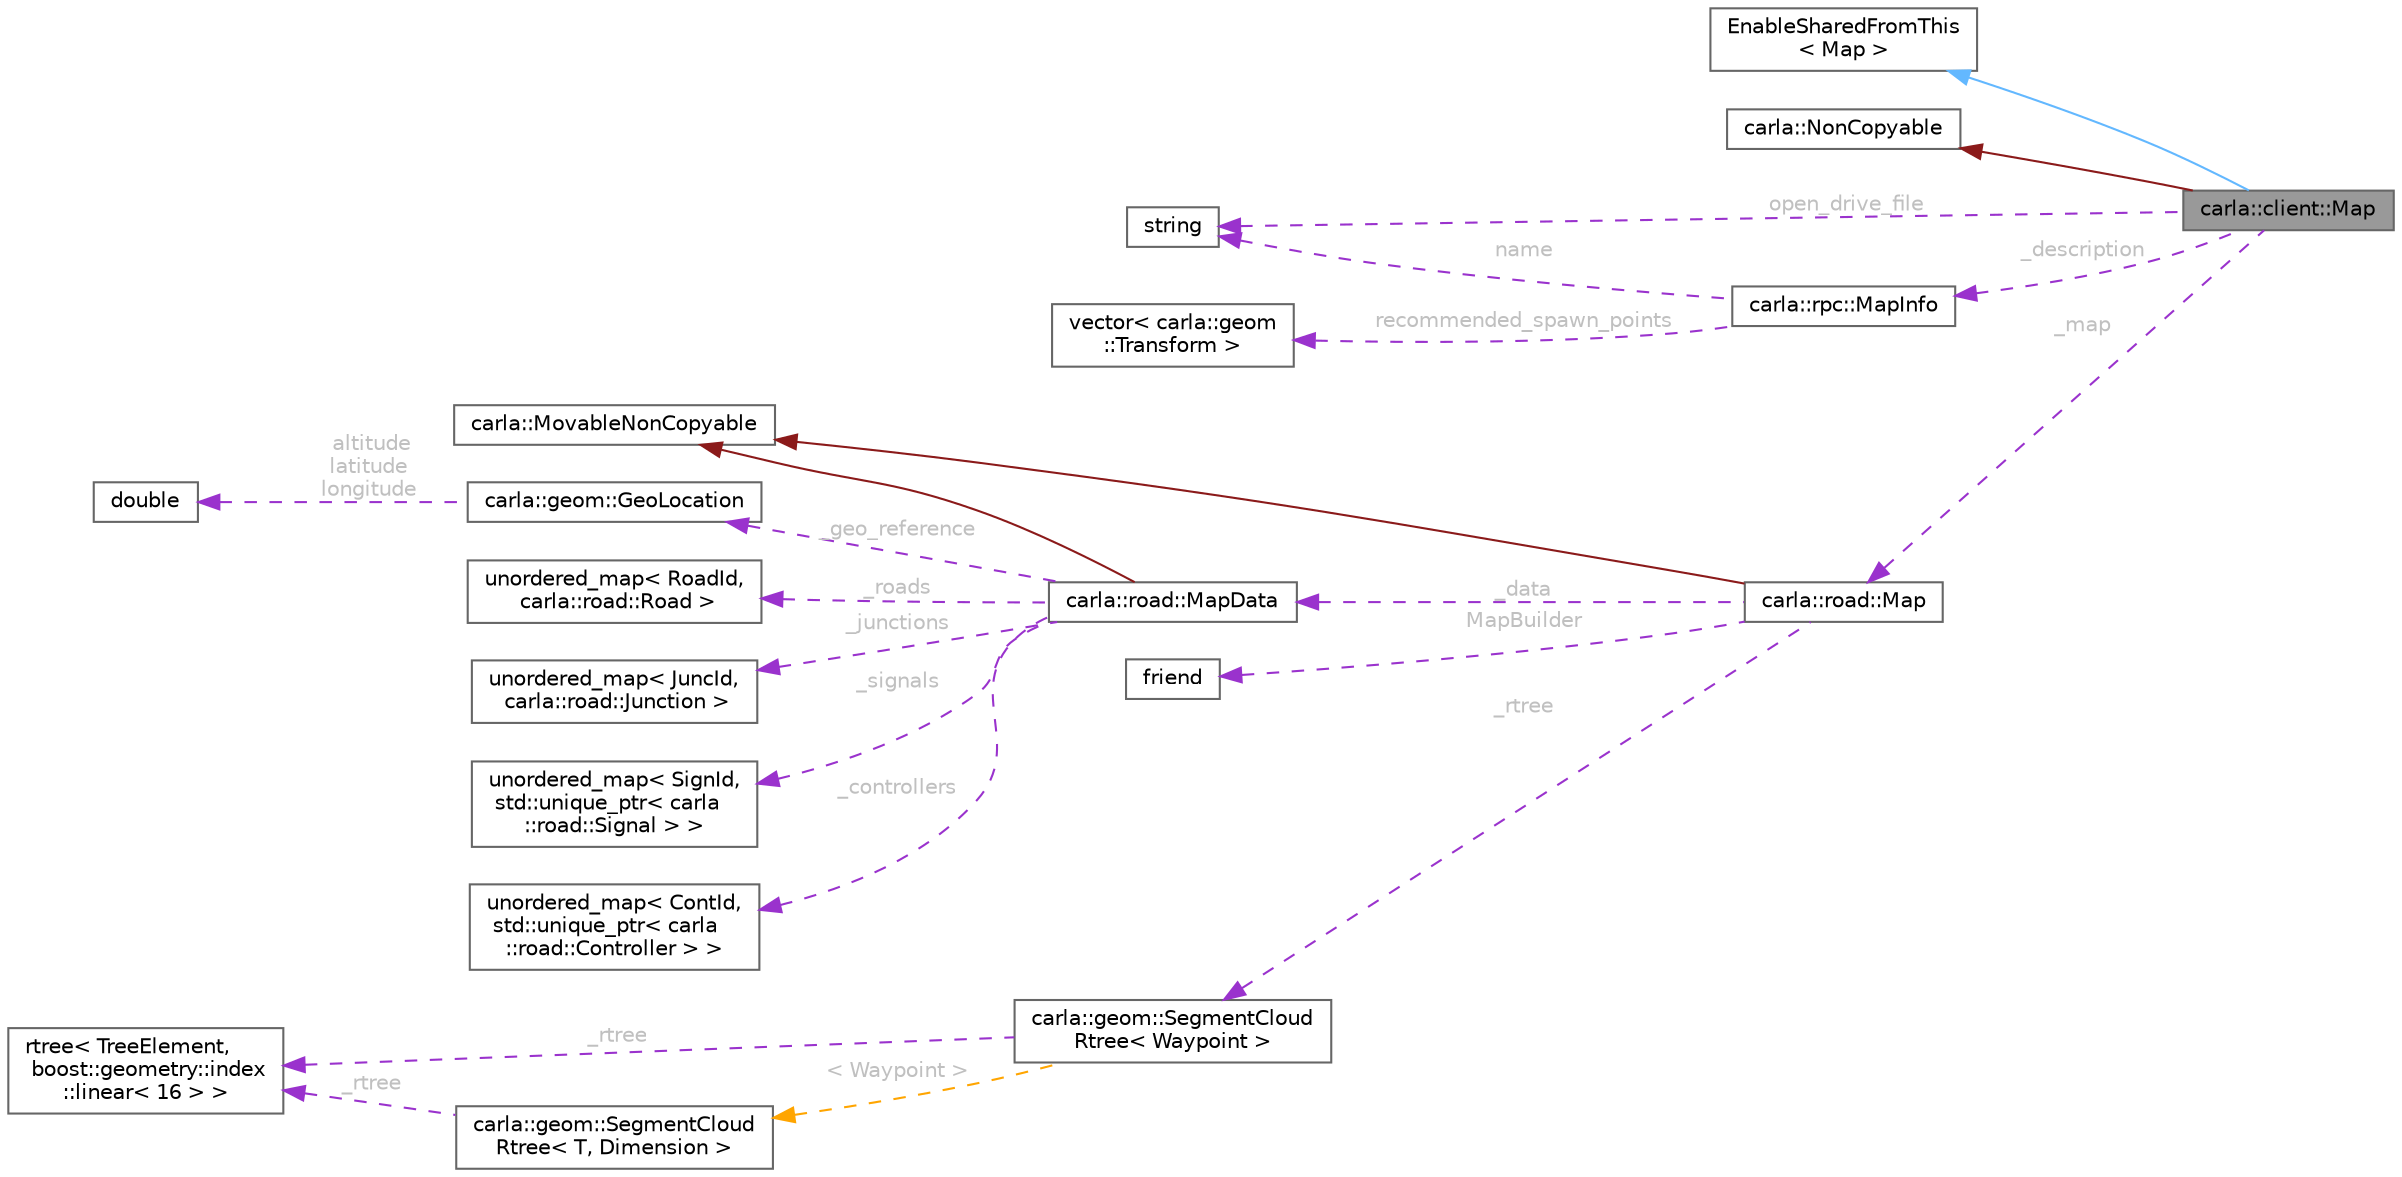digraph "carla::client::Map"
{
 // INTERACTIVE_SVG=YES
 // LATEX_PDF_SIZE
  bgcolor="transparent";
  edge [fontname=Helvetica,fontsize=10,labelfontname=Helvetica,labelfontsize=10];
  node [fontname=Helvetica,fontsize=10,shape=box,height=0.2,width=0.4];
  rankdir="LR";
  Node1 [id="Node000001",label="carla::client::Map",height=0.2,width=0.4,color="gray40", fillcolor="grey60", style="filled", fontcolor="black",tooltip=" "];
  Node2 -> Node1 [id="edge1_Node000001_Node000002",dir="back",color="steelblue1",style="solid",tooltip=" "];
  Node2 [id="Node000002",label="EnableSharedFromThis\l\< Map \>",height=0.2,width=0.4,color="gray40", fillcolor="white", style="filled",URL="$da/d05/classEnableSharedFromThis.html",tooltip=" "];
  Node3 -> Node1 [id="edge2_Node000001_Node000003",dir="back",color="firebrick4",style="solid",tooltip=" "];
  Node3 [id="Node000003",label="carla::NonCopyable",height=0.2,width=0.4,color="gray40", fillcolor="white", style="filled",URL="$d4/d8b/classcarla_1_1NonCopyable.html",tooltip="Inherit (privately) to suppress copy/move construction and assignment."];
  Node4 -> Node1 [id="edge3_Node000001_Node000004",dir="back",color="darkorchid3",style="dashed",tooltip=" ",label=" open_drive_file",fontcolor="grey" ];
  Node4 [id="Node000004",label="string",height=0.2,width=0.4,color="gray40", fillcolor="white", style="filled",tooltip=" "];
  Node5 -> Node1 [id="edge4_Node000001_Node000005",dir="back",color="darkorchid3",style="dashed",tooltip=" ",label=" _description",fontcolor="grey" ];
  Node5 [id="Node000005",label="carla::rpc::MapInfo",height=0.2,width=0.4,color="gray40", fillcolor="white", style="filled",URL="$d1/d07/classcarla_1_1rpc_1_1MapInfo.html",tooltip=" "];
  Node4 -> Node5 [id="edge5_Node000005_Node000004",dir="back",color="darkorchid3",style="dashed",tooltip=" ",label=" name",fontcolor="grey" ];
  Node6 -> Node5 [id="edge6_Node000005_Node000006",dir="back",color="darkorchid3",style="dashed",tooltip=" ",label=" recommended_spawn_points",fontcolor="grey" ];
  Node6 [id="Node000006",label="vector\< carla::geom\l::Transform \>",height=0.2,width=0.4,color="gray40", fillcolor="white", style="filled",tooltip=" "];
  Node7 -> Node1 [id="edge7_Node000001_Node000007",dir="back",color="darkorchid3",style="dashed",tooltip=" ",label=" _map",fontcolor="grey" ];
  Node7 [id="Node000007",label="carla::road::Map",height=0.2,width=0.4,color="gray40", fillcolor="white", style="filled",URL="$d0/d34/classcarla_1_1road_1_1Map.html",tooltip=" "];
  Node8 -> Node7 [id="edge8_Node000007_Node000008",dir="back",color="firebrick4",style="solid",tooltip=" "];
  Node8 [id="Node000008",label="carla::MovableNonCopyable",height=0.2,width=0.4,color="gray40", fillcolor="white", style="filled",URL="$d7/d55/classcarla_1_1MovableNonCopyable.html",tooltip="Inherit (privately) to suppress copy construction and assignment."];
  Node9 -> Node7 [id="edge9_Node000007_Node000009",dir="back",color="darkorchid3",style="dashed",tooltip=" ",label=" MapBuilder",fontcolor="grey" ];
  Node9 [id="Node000009",label="friend",height=0.2,width=0.4,color="gray40", fillcolor="white", style="filled",tooltip=" "];
  Node10 -> Node7 [id="edge10_Node000007_Node000010",dir="back",color="darkorchid3",style="dashed",tooltip=" ",label=" _data",fontcolor="grey" ];
  Node10 [id="Node000010",label="carla::road::MapData",height=0.2,width=0.4,color="gray40", fillcolor="white", style="filled",URL="$da/d3b/classcarla_1_1road_1_1MapData.html",tooltip=" "];
  Node8 -> Node10 [id="edge11_Node000010_Node000008",dir="back",color="firebrick4",style="solid",tooltip=" "];
  Node11 -> Node10 [id="edge12_Node000010_Node000011",dir="back",color="darkorchid3",style="dashed",tooltip=" ",label=" _geo_reference",fontcolor="grey" ];
  Node11 [id="Node000011",label="carla::geom::GeoLocation",height=0.2,width=0.4,color="gray40", fillcolor="white", style="filled",URL="$d3/df4/classcarla_1_1geom_1_1GeoLocation.html",tooltip=" "];
  Node12 -> Node11 [id="edge13_Node000011_Node000012",dir="back",color="darkorchid3",style="dashed",tooltip=" ",label=" altitude\nlatitude\nlongitude",fontcolor="grey" ];
  Node12 [id="Node000012",label="double",height=0.2,width=0.4,color="gray40", fillcolor="white", style="filled",tooltip=" "];
  Node13 -> Node10 [id="edge14_Node000010_Node000013",dir="back",color="darkorchid3",style="dashed",tooltip=" ",label=" _roads",fontcolor="grey" ];
  Node13 [id="Node000013",label="unordered_map\< RoadId,\l carla::road::Road \>",height=0.2,width=0.4,color="gray40", fillcolor="white", style="filled",tooltip=" "];
  Node14 -> Node10 [id="edge15_Node000010_Node000014",dir="back",color="darkorchid3",style="dashed",tooltip=" ",label=" _junctions",fontcolor="grey" ];
  Node14 [id="Node000014",label="unordered_map\< JuncId,\l carla::road::Junction \>",height=0.2,width=0.4,color="gray40", fillcolor="white", style="filled",tooltip=" "];
  Node15 -> Node10 [id="edge16_Node000010_Node000015",dir="back",color="darkorchid3",style="dashed",tooltip=" ",label=" _signals",fontcolor="grey" ];
  Node15 [id="Node000015",label="unordered_map\< SignId,\l std::unique_ptr\< carla\l::road::Signal \> \>",height=0.2,width=0.4,color="gray40", fillcolor="white", style="filled",tooltip=" "];
  Node16 -> Node10 [id="edge17_Node000010_Node000016",dir="back",color="darkorchid3",style="dashed",tooltip=" ",label=" _controllers",fontcolor="grey" ];
  Node16 [id="Node000016",label="unordered_map\< ContId,\l std::unique_ptr\< carla\l::road::Controller \> \>",height=0.2,width=0.4,color="gray40", fillcolor="white", style="filled",tooltip=" "];
  Node17 -> Node7 [id="edge18_Node000007_Node000017",dir="back",color="darkorchid3",style="dashed",tooltip=" ",label=" _rtree",fontcolor="grey" ];
  Node17 [id="Node000017",label="carla::geom::SegmentCloud\lRtree\< Waypoint \>",height=0.2,width=0.4,color="gray40", fillcolor="white", style="filled",URL="$d0/d6f/classcarla_1_1geom_1_1SegmentCloudRtree.html",tooltip=" "];
  Node18 -> Node17 [id="edge19_Node000017_Node000018",dir="back",color="darkorchid3",style="dashed",tooltip=" ",label=" _rtree",fontcolor="grey" ];
  Node18 [id="Node000018",label="rtree\< TreeElement,\l boost::geometry::index\l::linear\< 16 \> \>",height=0.2,width=0.4,color="gray40", fillcolor="white", style="filled",tooltip=" "];
  Node19 -> Node17 [id="edge20_Node000017_Node000019",dir="back",color="orange",style="dashed",tooltip=" ",label=" \< Waypoint \>",fontcolor="grey" ];
  Node19 [id="Node000019",label="carla::geom::SegmentCloud\lRtree\< T, Dimension \>",height=0.2,width=0.4,color="gray40", fillcolor="white", style="filled",URL="$d0/d6f/classcarla_1_1geom_1_1SegmentCloudRtree.html",tooltip="Rtree class working with 3D segment clouds."];
  Node18 -> Node19 [id="edge21_Node000019_Node000018",dir="back",color="darkorchid3",style="dashed",tooltip=" ",label=" _rtree",fontcolor="grey" ];
}
